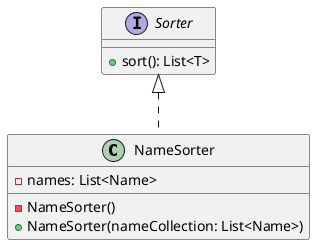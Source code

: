 @startuml
'https://plantuml.com/class-diagram

class NameSorter implements Sorter {
    -names: List<Name>

    -NameSorter()
    +NameSorter(nameCollection: List<Name>)
}

interface Sorter {
    +sort(): List<T>
}

@enduml